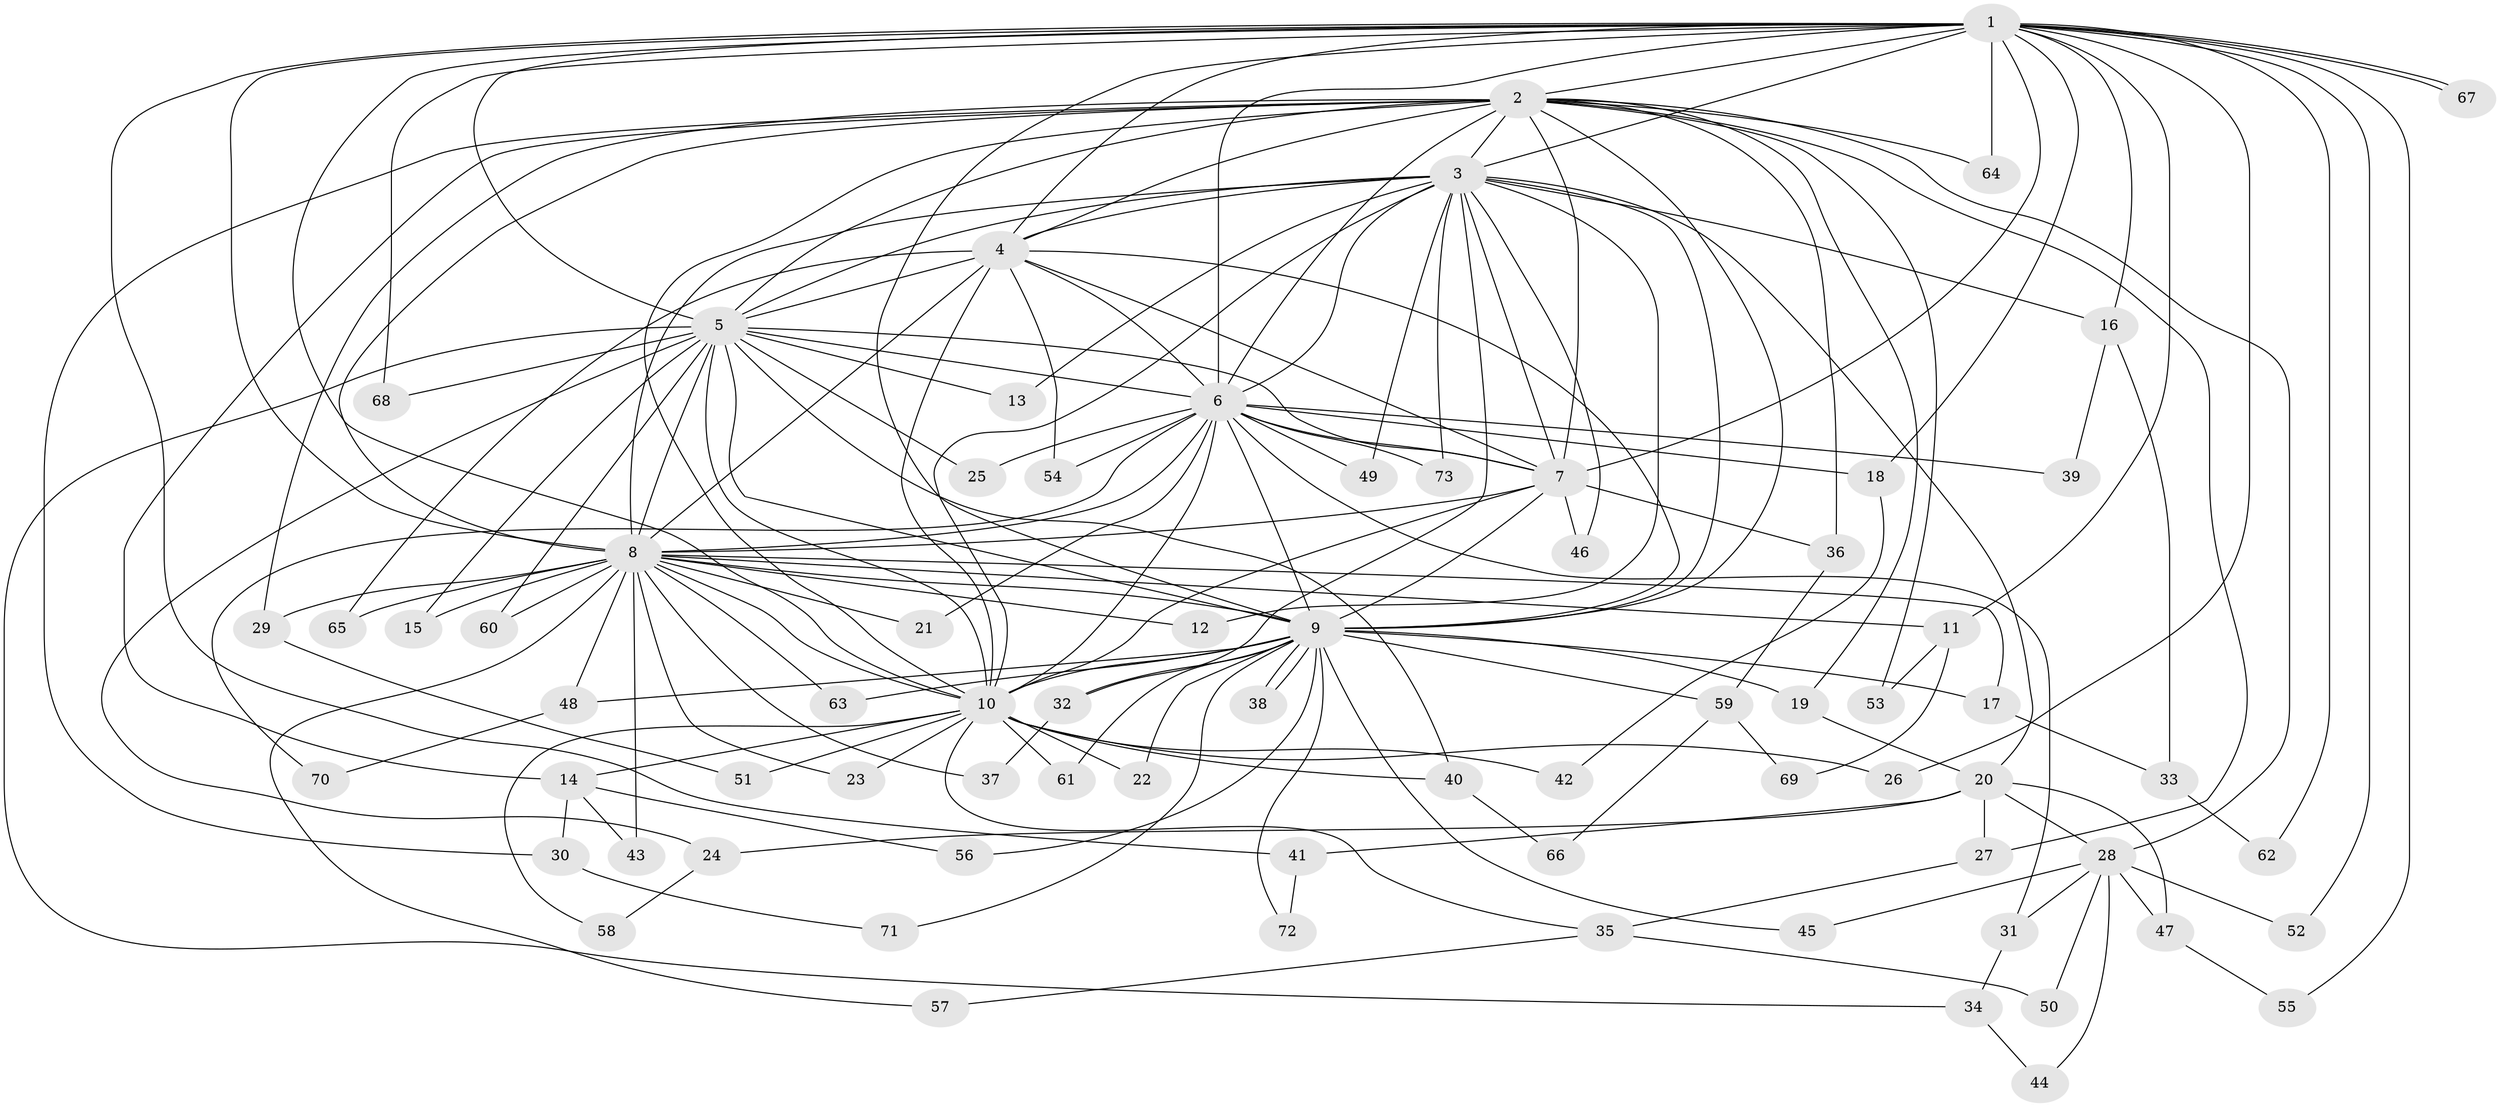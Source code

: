 // Generated by graph-tools (version 1.1) at 2025/01/03/09/25 03:01:21]
// undirected, 73 vertices, 171 edges
graph export_dot {
graph [start="1"]
  node [color=gray90,style=filled];
  1;
  2;
  3;
  4;
  5;
  6;
  7;
  8;
  9;
  10;
  11;
  12;
  13;
  14;
  15;
  16;
  17;
  18;
  19;
  20;
  21;
  22;
  23;
  24;
  25;
  26;
  27;
  28;
  29;
  30;
  31;
  32;
  33;
  34;
  35;
  36;
  37;
  38;
  39;
  40;
  41;
  42;
  43;
  44;
  45;
  46;
  47;
  48;
  49;
  50;
  51;
  52;
  53;
  54;
  55;
  56;
  57;
  58;
  59;
  60;
  61;
  62;
  63;
  64;
  65;
  66;
  67;
  68;
  69;
  70;
  71;
  72;
  73;
  1 -- 2;
  1 -- 3;
  1 -- 4;
  1 -- 5;
  1 -- 6;
  1 -- 7;
  1 -- 8;
  1 -- 9;
  1 -- 10;
  1 -- 11;
  1 -- 16;
  1 -- 18;
  1 -- 26;
  1 -- 41;
  1 -- 52;
  1 -- 55;
  1 -- 62;
  1 -- 64;
  1 -- 67;
  1 -- 67;
  1 -- 68;
  2 -- 3;
  2 -- 4;
  2 -- 5;
  2 -- 6;
  2 -- 7;
  2 -- 8;
  2 -- 9;
  2 -- 10;
  2 -- 14;
  2 -- 19;
  2 -- 27;
  2 -- 28;
  2 -- 29;
  2 -- 30;
  2 -- 36;
  2 -- 53;
  2 -- 64;
  3 -- 4;
  3 -- 5;
  3 -- 6;
  3 -- 7;
  3 -- 8;
  3 -- 9;
  3 -- 10;
  3 -- 12;
  3 -- 13;
  3 -- 16;
  3 -- 20;
  3 -- 32;
  3 -- 46;
  3 -- 49;
  3 -- 73;
  4 -- 5;
  4 -- 6;
  4 -- 7;
  4 -- 8;
  4 -- 9;
  4 -- 10;
  4 -- 54;
  4 -- 65;
  5 -- 6;
  5 -- 7;
  5 -- 8;
  5 -- 9;
  5 -- 10;
  5 -- 13;
  5 -- 15;
  5 -- 24;
  5 -- 25;
  5 -- 34;
  5 -- 40;
  5 -- 60;
  5 -- 68;
  6 -- 7;
  6 -- 8;
  6 -- 9;
  6 -- 10;
  6 -- 18;
  6 -- 21;
  6 -- 25;
  6 -- 31;
  6 -- 39;
  6 -- 49;
  6 -- 54;
  6 -- 70;
  6 -- 73;
  7 -- 8;
  7 -- 9;
  7 -- 10;
  7 -- 36;
  7 -- 46;
  8 -- 9;
  8 -- 10;
  8 -- 11;
  8 -- 12;
  8 -- 15;
  8 -- 17;
  8 -- 21;
  8 -- 23;
  8 -- 29;
  8 -- 37;
  8 -- 43;
  8 -- 48;
  8 -- 57;
  8 -- 60;
  8 -- 63;
  8 -- 65;
  9 -- 10;
  9 -- 17;
  9 -- 19;
  9 -- 22;
  9 -- 32;
  9 -- 38;
  9 -- 38;
  9 -- 45;
  9 -- 48;
  9 -- 56;
  9 -- 59;
  9 -- 61;
  9 -- 63;
  9 -- 71;
  9 -- 72;
  10 -- 14;
  10 -- 22;
  10 -- 23;
  10 -- 26;
  10 -- 35;
  10 -- 40;
  10 -- 42;
  10 -- 51;
  10 -- 58;
  10 -- 61;
  11 -- 53;
  11 -- 69;
  14 -- 30;
  14 -- 43;
  14 -- 56;
  16 -- 33;
  16 -- 39;
  17 -- 33;
  18 -- 42;
  19 -- 20;
  20 -- 24;
  20 -- 27;
  20 -- 28;
  20 -- 41;
  20 -- 47;
  24 -- 58;
  27 -- 35;
  28 -- 31;
  28 -- 44;
  28 -- 45;
  28 -- 47;
  28 -- 50;
  28 -- 52;
  29 -- 51;
  30 -- 71;
  31 -- 34;
  32 -- 37;
  33 -- 62;
  34 -- 44;
  35 -- 50;
  35 -- 57;
  36 -- 59;
  40 -- 66;
  41 -- 72;
  47 -- 55;
  48 -- 70;
  59 -- 66;
  59 -- 69;
}
